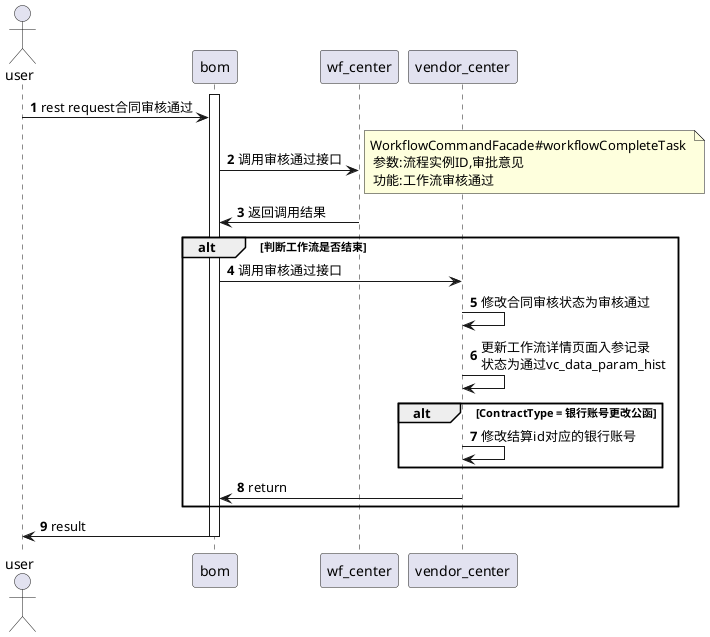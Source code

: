 @startuml
autonumber
actor user
participant bom

activate bom
user-> bom: rest request合同审核通过
bom->wf_center:调用审核通过接口
note right : WorkflowCommandFacade#workflowCompleteTask \n 参数:流程实例ID,审批意见 \n 功能:工作流审核通过
wf_center->bom: 返回调用结果

alt 判断工作流是否结束
    bom -> vendor_center :调用审核通过接口


vendor_center -> vendor_center :修改合同审核状态为审核通过
vendor_center -> vendor_center :更新工作流详情页面入参记录\n状态为通过vc_data_param_hist


alt ContractType = 银行账号更改公函
    vendor_center -> vendor_center :修改结算id对应的银行账号

end

    vendor_center -> bom : return

end
    bom -> user : result

deactivate bom






@enduml
